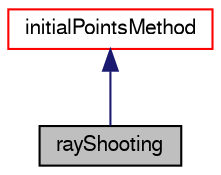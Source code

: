 digraph "rayShooting"
{
  bgcolor="transparent";
  edge [fontname="FreeSans",fontsize="10",labelfontname="FreeSans",labelfontsize="10"];
  node [fontname="FreeSans",fontsize="10",shape=record];
  Node0 [label="rayShooting",height=0.2,width=0.4,color="black", fillcolor="grey75", style="filled", fontcolor="black"];
  Node1 -> Node0 [dir="back",color="midnightblue",fontsize="10",style="solid",fontname="FreeSans"];
  Node1 [label="initialPointsMethod",height=0.2,width=0.4,color="red",URL="$a31538.html",tooltip="Abstract base class for generating initial points for a conformalVoronoiMesh. "];
}
